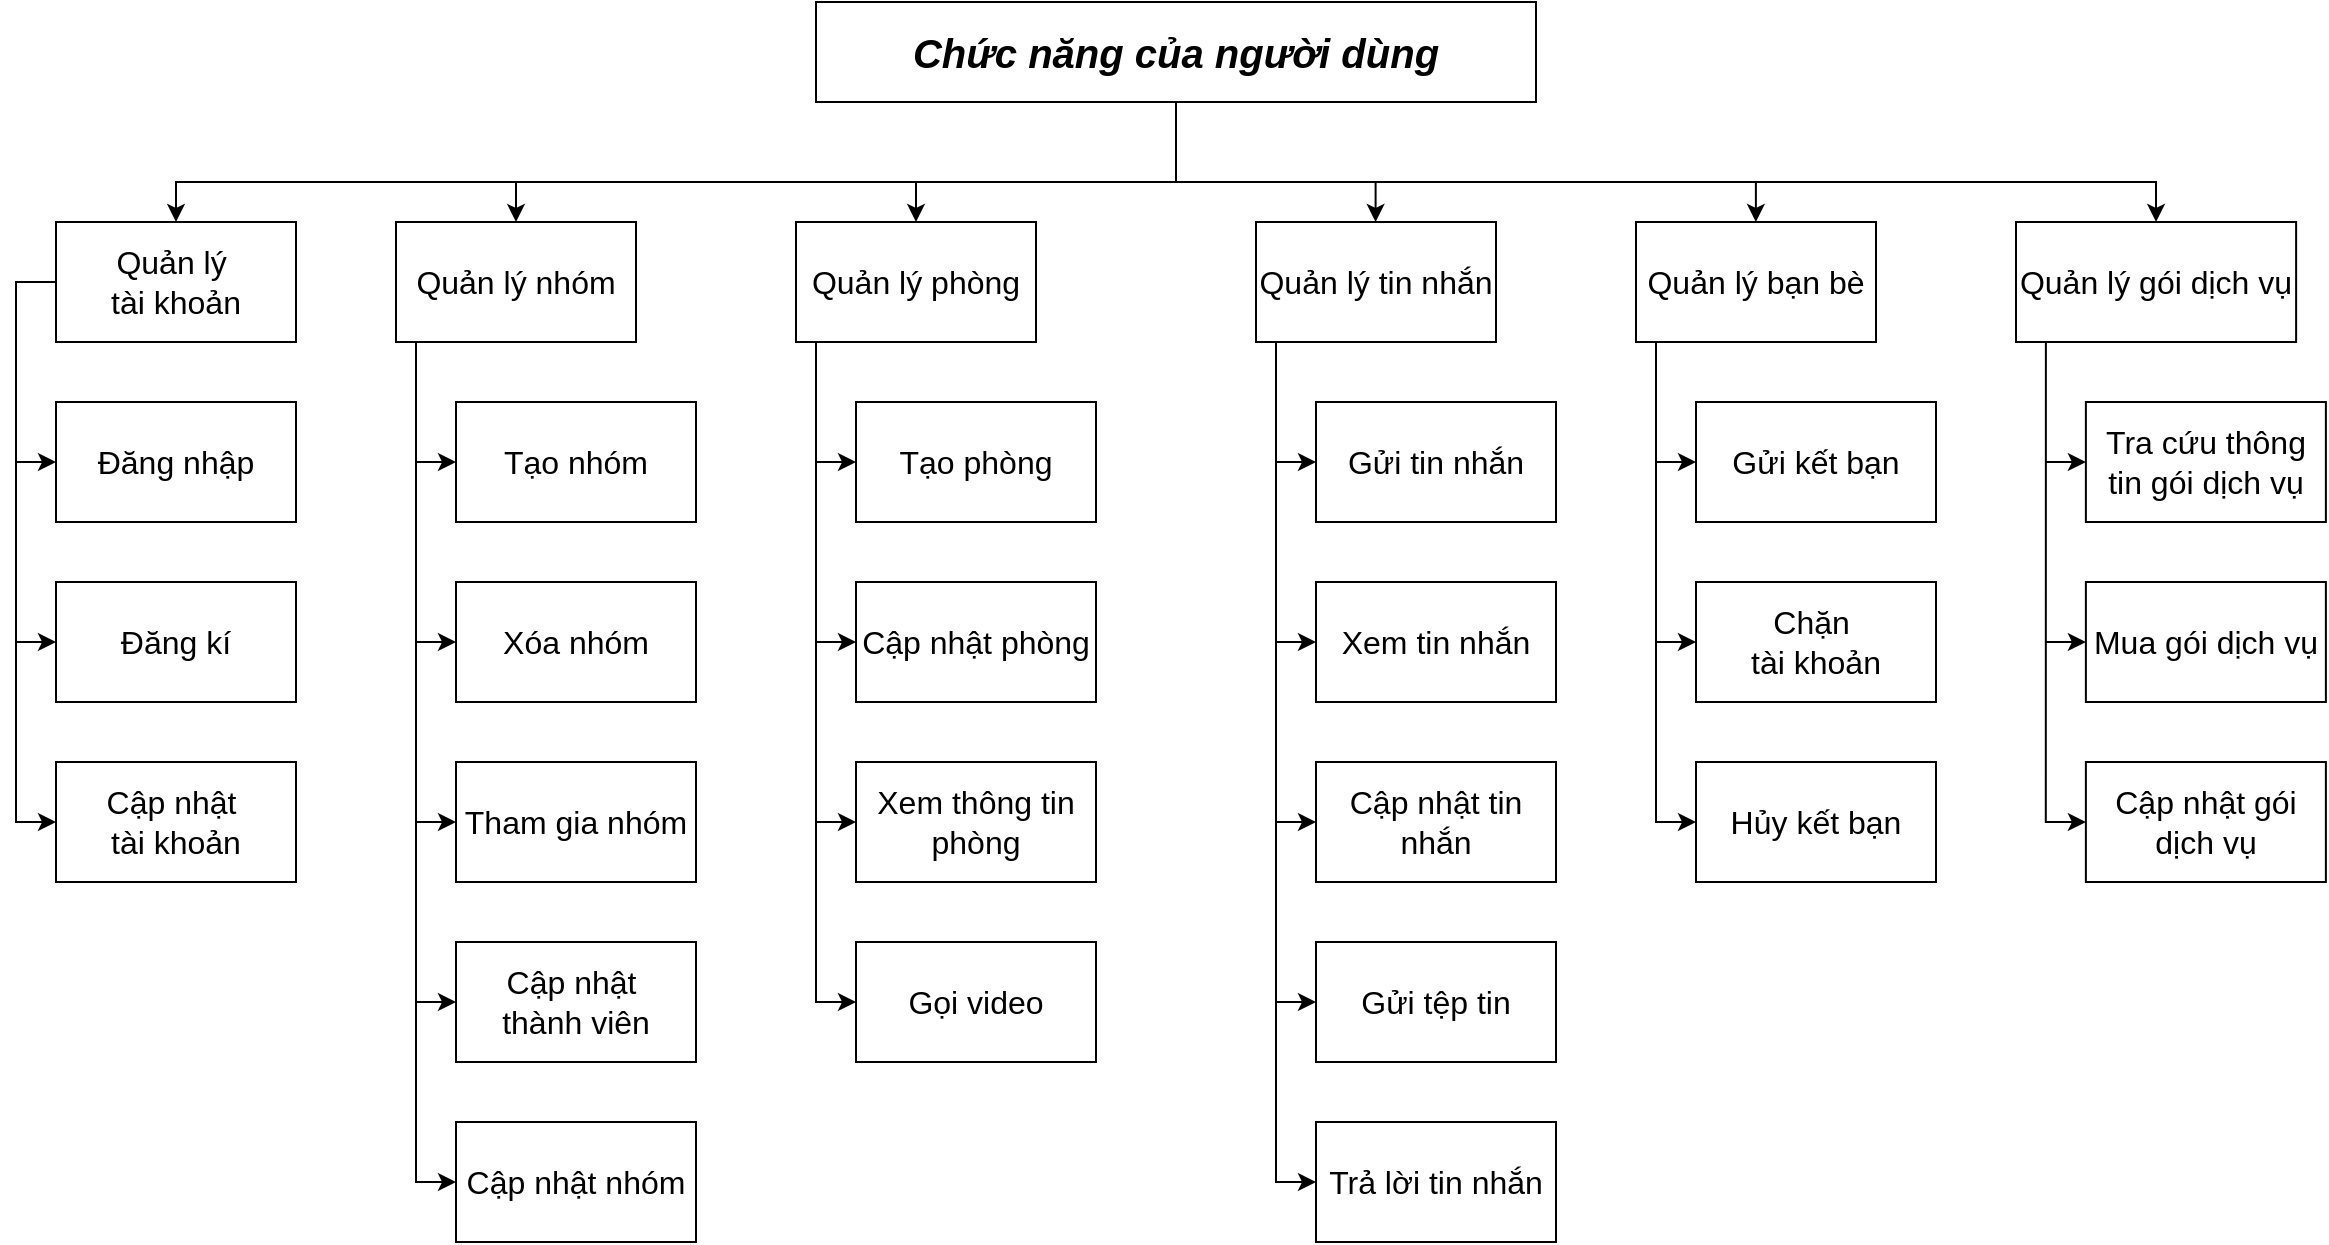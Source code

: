 <mxfile version="24.4.4" type="github">
  <diagram name="Page-1" id="b98fa263-6416-c6ec-5b7d-78bf54ef71d0">
    <mxGraphModel dx="1104" dy="750" grid="1" gridSize="10" guides="1" tooltips="1" connect="1" arrows="1" fold="1" page="1" pageScale="1.5" pageWidth="1169" pageHeight="826" background="none" math="0" shadow="0">
      <root>
        <mxCell id="0" style=";html=1;" />
        <mxCell id="1" style=";html=1;" parent="0" />
        <mxCell id="2t69ATgE38H-RgzgNJfz-4" style="edgeStyle=orthogonalEdgeStyle;rounded=0;orthogonalLoop=1;jettySize=auto;html=1;fontSize=16;" parent="1" source="Tvb6JHg-_AOWFNuAXbLU-2" target="Tvb6JHg-_AOWFNuAXbLU-4" edge="1">
          <mxGeometry relative="1" as="geometry">
            <Array as="points">
              <mxPoint x="600" y="110" />
              <mxPoint x="100" y="110" />
            </Array>
          </mxGeometry>
        </mxCell>
        <mxCell id="Tvb6JHg-_AOWFNuAXbLU-2" value="&lt;span style=&quot;font-size: 20px;&quot;&gt;Chức năng của&amp;nbsp;&lt;/span&gt;người dùng" style="rounded=0;whiteSpace=wrap;html=1;fontSize=20;fontStyle=3" parent="1" vertex="1">
          <mxGeometry x="420" y="20" width="360" height="50" as="geometry" />
        </mxCell>
        <mxCell id="Tvb6JHg-_AOWFNuAXbLU-3" style="edgeStyle=orthogonalEdgeStyle;rounded=0;orthogonalLoop=1;jettySize=auto;html=1;fontSize=16;" parent="1" source="Tvb6JHg-_AOWFNuAXbLU-4" target="Tvb6JHg-_AOWFNuAXbLU-5" edge="1">
          <mxGeometry relative="1" as="geometry">
            <mxPoint x="20" y="450" as="targetPoint" />
            <Array as="points">
              <mxPoint x="20" y="160" />
              <mxPoint x="20" y="430" />
            </Array>
          </mxGeometry>
        </mxCell>
        <mxCell id="Tvb6JHg-_AOWFNuAXbLU-4" value="Quản lý&amp;nbsp;&lt;div&gt;tài khoản &lt;/div&gt;" style="rounded=0;whiteSpace=wrap;html=1;fontSize=16;" parent="1" vertex="1">
          <mxGeometry x="40" y="130" width="120" height="60" as="geometry" />
        </mxCell>
        <mxCell id="Tvb6JHg-_AOWFNuAXbLU-5" value="Cập nhật&amp;nbsp;&lt;div&gt;tài khoản &lt;/div&gt;" style="rounded=0;whiteSpace=wrap;html=1;fontSize=16;" parent="1" vertex="1">
          <mxGeometry x="40" y="400" width="120" height="60" as="geometry" />
        </mxCell>
        <mxCell id="Tvb6JHg-_AOWFNuAXbLU-6" value="Đăng kí" style="rounded=0;whiteSpace=wrap;html=1;fontSize=16;" parent="1" vertex="1">
          <mxGeometry x="40" y="310" width="120" height="60" as="geometry" />
        </mxCell>
        <mxCell id="Tvb6JHg-_AOWFNuAXbLU-7" value="Đăng nhập" style="rounded=0;whiteSpace=wrap;html=1;fontSize=16;" parent="1" vertex="1">
          <mxGeometry x="40" y="220" width="120" height="60" as="geometry" />
        </mxCell>
        <mxCell id="Tvb6JHg-_AOWFNuAXbLU-8" value="" style="endArrow=classic;html=1;rounded=0;entryX=0;entryY=0.5;entryDx=0;entryDy=0;fontSize=16;" parent="1" target="Tvb6JHg-_AOWFNuAXbLU-6" edge="1">
          <mxGeometry width="50" height="50" relative="1" as="geometry">
            <mxPoint x="20" y="340" as="sourcePoint" />
            <mxPoint x="400" y="370" as="targetPoint" />
          </mxGeometry>
        </mxCell>
        <mxCell id="Tvb6JHg-_AOWFNuAXbLU-9" value="" style="endArrow=classic;html=1;rounded=0;entryX=0;entryY=0.5;entryDx=0;entryDy=0;fontSize=16;" parent="1" target="Tvb6JHg-_AOWFNuAXbLU-7" edge="1">
          <mxGeometry width="50" height="50" relative="1" as="geometry">
            <mxPoint x="20" y="250" as="sourcePoint" />
            <mxPoint x="50" y="350" as="targetPoint" />
          </mxGeometry>
        </mxCell>
        <mxCell id="Tvb6JHg-_AOWFNuAXbLU-10" value="Quản lý nhóm" style="rounded=0;whiteSpace=wrap;html=1;fontSize=16;" parent="1" vertex="1">
          <mxGeometry x="210" y="130" width="120" height="60" as="geometry" />
        </mxCell>
        <mxCell id="Tvb6JHg-_AOWFNuAXbLU-11" value="" style="endArrow=classic;html=1;rounded=0;entryX=0.5;entryY=0;entryDx=0;entryDy=0;fontSize=16;" parent="1" target="Tvb6JHg-_AOWFNuAXbLU-10" edge="1">
          <mxGeometry width="50" height="50" relative="1" as="geometry">
            <mxPoint x="270" y="110" as="sourcePoint" />
            <mxPoint x="400" y="110" as="targetPoint" />
          </mxGeometry>
        </mxCell>
        <mxCell id="Tvb6JHg-_AOWFNuAXbLU-12" style="edgeStyle=orthogonalEdgeStyle;rounded=0;orthogonalLoop=1;jettySize=auto;html=1;exitX=0.5;exitY=1;exitDx=0;exitDy=0;entryX=0.5;entryY=0;entryDx=0;entryDy=0;fontSize=16;" parent="1" source="Tvb6JHg-_AOWFNuAXbLU-2" target="Tvb6JHg-_AOWFNuAXbLU-14" edge="1">
          <mxGeometry relative="1" as="geometry">
            <mxPoint x="730" y="120" as="targetPoint" />
            <mxPoint x="452" y="90" as="sourcePoint" />
            <Array as="points">
              <mxPoint x="600" y="70" />
              <mxPoint x="600" y="110" />
              <mxPoint x="1090" y="110" />
            </Array>
          </mxGeometry>
        </mxCell>
        <mxCell id="Tvb6JHg-_AOWFNuAXbLU-13" value="Quản lý bạn bè" style="rounded=0;whiteSpace=wrap;html=1;fontSize=16;" parent="1" vertex="1">
          <mxGeometry x="830" y="130" width="120" height="60" as="geometry" />
        </mxCell>
        <mxCell id="Tvb6JHg-_AOWFNuAXbLU-14" value="Quản lý gói dịch vụ" style="rounded=0;whiteSpace=wrap;html=1;fontSize=16;" parent="1" vertex="1">
          <mxGeometry x="1020" y="130" width="140.06" height="60" as="geometry" />
        </mxCell>
        <mxCell id="Tvb6JHg-_AOWFNuAXbLU-16" style="edgeStyle=orthogonalEdgeStyle;rounded=0;orthogonalLoop=1;jettySize=auto;html=1;entryX=0;entryY=0.5;entryDx=0;entryDy=0;fontSize=16;" parent="1" target="Tvb6JHg-_AOWFNuAXbLU-24" edge="1">
          <mxGeometry relative="1" as="geometry">
            <mxPoint x="240" y="590" as="targetPoint" />
            <mxPoint x="220" y="190" as="sourcePoint" />
            <Array as="points">
              <mxPoint x="220" y="610" />
            </Array>
          </mxGeometry>
        </mxCell>
        <mxCell id="Tvb6JHg-_AOWFNuAXbLU-18" value="Xóa nhóm" style="rounded=0;whiteSpace=wrap;html=1;fontSize=16;" parent="1" vertex="1">
          <mxGeometry x="240" y="310" width="120" height="60" as="geometry" />
        </mxCell>
        <mxCell id="Tvb6JHg-_AOWFNuAXbLU-19" value="Tạo nhóm" style="rounded=0;whiteSpace=wrap;html=1;fontSize=16;" parent="1" vertex="1">
          <mxGeometry x="240" y="220" width="120" height="60" as="geometry" />
        </mxCell>
        <mxCell id="Tvb6JHg-_AOWFNuAXbLU-20" value="" style="endArrow=classic;html=1;rounded=0;entryX=0;entryY=0.5;entryDx=0;entryDy=0;fontSize=16;" parent="1" target="Tvb6JHg-_AOWFNuAXbLU-18" edge="1">
          <mxGeometry width="50" height="50" relative="1" as="geometry">
            <mxPoint x="220" y="340" as="sourcePoint" />
            <mxPoint x="600" y="370" as="targetPoint" />
          </mxGeometry>
        </mxCell>
        <mxCell id="Tvb6JHg-_AOWFNuAXbLU-21" value="" style="endArrow=classic;html=1;rounded=0;entryX=0;entryY=0.5;entryDx=0;entryDy=0;fontSize=16;" parent="1" target="Tvb6JHg-_AOWFNuAXbLU-19" edge="1">
          <mxGeometry width="50" height="50" relative="1" as="geometry">
            <mxPoint x="220" y="250" as="sourcePoint" />
            <mxPoint x="250" y="350" as="targetPoint" />
          </mxGeometry>
        </mxCell>
        <mxCell id="Tvb6JHg-_AOWFNuAXbLU-22" value="Tham gia nhóm" style="rounded=0;whiteSpace=wrap;html=1;fontSize=16;" parent="1" vertex="1">
          <mxGeometry x="240" y="400" width="120" height="60" as="geometry" />
        </mxCell>
        <mxCell id="Tvb6JHg-_AOWFNuAXbLU-23" value="" style="endArrow=classic;html=1;rounded=0;entryX=0;entryY=0.5;entryDx=0;entryDy=0;fontSize=16;" parent="1" target="Tvb6JHg-_AOWFNuAXbLU-22" edge="1">
          <mxGeometry width="50" height="50" relative="1" as="geometry">
            <mxPoint x="220" y="430" as="sourcePoint" />
            <mxPoint x="600" y="460" as="targetPoint" />
          </mxGeometry>
        </mxCell>
        <mxCell id="Tvb6JHg-_AOWFNuAXbLU-24" value="Cập nhật nhóm" style="rounded=0;whiteSpace=wrap;html=1;fontSize=16;" parent="1" vertex="1">
          <mxGeometry x="240" y="580" width="120" height="60" as="geometry" />
        </mxCell>
        <mxCell id="Tvb6JHg-_AOWFNuAXbLU-26" style="edgeStyle=orthogonalEdgeStyle;rounded=0;orthogonalLoop=1;jettySize=auto;html=1;entryX=0;entryY=0.5;entryDx=0;entryDy=0;fontSize=16;" parent="1" target="Tvb6JHg-_AOWFNuAXbLU-27" edge="1">
          <mxGeometry relative="1" as="geometry">
            <mxPoint x="1054.94" y="430" as="targetPoint" />
            <mxPoint x="1034.94" y="190" as="sourcePoint" />
            <Array as="points">
              <mxPoint x="1035" y="430" />
            </Array>
          </mxGeometry>
        </mxCell>
        <mxCell id="Tvb6JHg-_AOWFNuAXbLU-27" value="Cập nhật gói dịch vụ" style="rounded=0;whiteSpace=wrap;html=1;fontSize=16;" parent="1" vertex="1">
          <mxGeometry x="1054.94" y="400" width="120" height="60" as="geometry" />
        </mxCell>
        <mxCell id="Tvb6JHg-_AOWFNuAXbLU-28" value="Tra cứu thông tin gói dịch vụ" style="rounded=0;whiteSpace=wrap;html=1;fontSize=16;" parent="1" vertex="1">
          <mxGeometry x="1054.94" y="220" width="120" height="60" as="geometry" />
        </mxCell>
        <mxCell id="Tvb6JHg-_AOWFNuAXbLU-29" value="" style="endArrow=classic;html=1;rounded=0;entryX=0;entryY=0.5;entryDx=0;entryDy=0;fontSize=16;" parent="1" target="Tvb6JHg-_AOWFNuAXbLU-28" edge="1">
          <mxGeometry width="50" height="50" relative="1" as="geometry">
            <mxPoint x="1034.94" y="250" as="sourcePoint" />
            <mxPoint x="1064.94" y="350" as="targetPoint" />
          </mxGeometry>
        </mxCell>
        <mxCell id="Tvb6JHg-_AOWFNuAXbLU-30" style="edgeStyle=orthogonalEdgeStyle;rounded=0;orthogonalLoop=1;jettySize=auto;html=1;entryX=0;entryY=0.5;entryDx=0;entryDy=0;fontSize=16;" parent="1" target="Tvb6JHg-_AOWFNuAXbLU-31" edge="1">
          <mxGeometry relative="1" as="geometry">
            <mxPoint x="860" y="430" as="targetPoint" />
            <mxPoint x="840" y="190" as="sourcePoint" />
            <Array as="points">
              <mxPoint x="840" y="430" />
            </Array>
          </mxGeometry>
        </mxCell>
        <mxCell id="Tvb6JHg-_AOWFNuAXbLU-31" value="Hủy kết bạn" style="rounded=0;whiteSpace=wrap;html=1;fontSize=16;" parent="1" vertex="1">
          <mxGeometry x="860" y="400" width="120" height="60" as="geometry" />
        </mxCell>
        <mxCell id="Tvb6JHg-_AOWFNuAXbLU-32" value="Gửi kết bạn" style="rounded=0;whiteSpace=wrap;html=1;fontSize=16;" parent="1" vertex="1">
          <mxGeometry x="860" y="220" width="120" height="60" as="geometry" />
        </mxCell>
        <mxCell id="Tvb6JHg-_AOWFNuAXbLU-33" value="" style="endArrow=classic;html=1;rounded=0;entryX=0;entryY=0.5;entryDx=0;entryDy=0;fontSize=16;" parent="1" target="Tvb6JHg-_AOWFNuAXbLU-32" edge="1">
          <mxGeometry width="50" height="50" relative="1" as="geometry">
            <mxPoint x="840" y="250" as="sourcePoint" />
            <mxPoint x="870" y="350" as="targetPoint" />
          </mxGeometry>
        </mxCell>
        <mxCell id="2t69ATgE38H-RgzgNJfz-2" value="" style="endArrow=classic;html=1;rounded=0;entryX=0.5;entryY=0;entryDx=0;entryDy=0;fontSize=16;" parent="1" edge="1">
          <mxGeometry width="50" height="50" relative="1" as="geometry">
            <mxPoint x="889.94" y="110" as="sourcePoint" />
            <mxPoint x="889.94" y="130" as="targetPoint" />
          </mxGeometry>
        </mxCell>
        <mxCell id="2t69ATgE38H-RgzgNJfz-5" value="Quản lý tin nhắn" style="rounded=0;whiteSpace=wrap;html=1;fontSize=16;" parent="1" vertex="1">
          <mxGeometry x="640" y="130" width="120" height="60" as="geometry" />
        </mxCell>
        <mxCell id="2t69ATgE38H-RgzgNJfz-6" style="edgeStyle=orthogonalEdgeStyle;rounded=0;orthogonalLoop=1;jettySize=auto;html=1;entryX=0;entryY=0.5;entryDx=0;entryDy=0;fontSize=16;" parent="1" target="2t69ATgE38H-RgzgNJfz-13" edge="1">
          <mxGeometry relative="1" as="geometry">
            <mxPoint x="670" y="590" as="targetPoint" />
            <mxPoint x="650" y="190" as="sourcePoint" />
            <Array as="points">
              <mxPoint x="650" y="610" />
            </Array>
          </mxGeometry>
        </mxCell>
        <mxCell id="2t69ATgE38H-RgzgNJfz-7" value="Xem tin nhắn" style="rounded=0;whiteSpace=wrap;html=1;fontSize=16;" parent="1" vertex="1">
          <mxGeometry x="670" y="310" width="120" height="60" as="geometry" />
        </mxCell>
        <mxCell id="2t69ATgE38H-RgzgNJfz-8" value="Gửi tin nhắn" style="rounded=0;whiteSpace=wrap;html=1;fontSize=16;" parent="1" vertex="1">
          <mxGeometry x="670" y="220" width="120" height="60" as="geometry" />
        </mxCell>
        <mxCell id="2t69ATgE38H-RgzgNJfz-9" value="" style="endArrow=classic;html=1;rounded=0;entryX=0;entryY=0.5;entryDx=0;entryDy=0;fontSize=16;" parent="1" target="2t69ATgE38H-RgzgNJfz-7" edge="1">
          <mxGeometry width="50" height="50" relative="1" as="geometry">
            <mxPoint x="650" y="340" as="sourcePoint" />
            <mxPoint x="1030" y="370" as="targetPoint" />
          </mxGeometry>
        </mxCell>
        <mxCell id="2t69ATgE38H-RgzgNJfz-10" value="" style="endArrow=classic;html=1;rounded=0;entryX=0;entryY=0.5;entryDx=0;entryDy=0;fontSize=16;" parent="1" target="2t69ATgE38H-RgzgNJfz-8" edge="1">
          <mxGeometry width="50" height="50" relative="1" as="geometry">
            <mxPoint x="650" y="250" as="sourcePoint" />
            <mxPoint x="680" y="350" as="targetPoint" />
          </mxGeometry>
        </mxCell>
        <mxCell id="2t69ATgE38H-RgzgNJfz-11" value="Cập nhật tin nhắn" style="rounded=0;whiteSpace=wrap;html=1;fontSize=16;" parent="1" vertex="1">
          <mxGeometry x="670" y="400" width="120" height="60" as="geometry" />
        </mxCell>
        <mxCell id="2t69ATgE38H-RgzgNJfz-12" value="" style="endArrow=classic;html=1;rounded=0;entryX=0;entryY=0.5;entryDx=0;entryDy=0;fontSize=16;" parent="1" target="2t69ATgE38H-RgzgNJfz-11" edge="1">
          <mxGeometry width="50" height="50" relative="1" as="geometry">
            <mxPoint x="650" y="430" as="sourcePoint" />
            <mxPoint x="1030" y="460" as="targetPoint" />
          </mxGeometry>
        </mxCell>
        <mxCell id="2t69ATgE38H-RgzgNJfz-13" value="Trả lời tin nhắn" style="rounded=0;whiteSpace=wrap;html=1;fontSize=16;" parent="1" vertex="1">
          <mxGeometry x="670" y="580" width="120" height="60" as="geometry" />
        </mxCell>
        <mxCell id="2t69ATgE38H-RgzgNJfz-14" value="Gửi tệp tin" style="rounded=0;whiteSpace=wrap;html=1;fontSize=16;" parent="1" vertex="1">
          <mxGeometry x="670" y="490" width="120" height="60" as="geometry" />
        </mxCell>
        <mxCell id="2t69ATgE38H-RgzgNJfz-15" value="" style="endArrow=classic;html=1;rounded=0;entryX=0;entryY=0.5;entryDx=0;entryDy=0;fontSize=16;" parent="1" target="2t69ATgE38H-RgzgNJfz-14" edge="1">
          <mxGeometry width="50" height="50" relative="1" as="geometry">
            <mxPoint x="650" y="520" as="sourcePoint" />
            <mxPoint x="1030" y="550" as="targetPoint" />
          </mxGeometry>
        </mxCell>
        <mxCell id="2t69ATgE38H-RgzgNJfz-19" value="" style="endArrow=classic;html=1;rounded=0;entryX=0.5;entryY=0;entryDx=0;entryDy=0;fontSize=16;" parent="1" edge="1">
          <mxGeometry width="50" height="50" relative="1" as="geometry">
            <mxPoint x="699.8" y="110" as="sourcePoint" />
            <mxPoint x="699.8" y="130" as="targetPoint" />
          </mxGeometry>
        </mxCell>
        <mxCell id="2t69ATgE38H-RgzgNJfz-20" value="Quản lý phòng" style="rounded=0;whiteSpace=wrap;html=1;fontSize=16;" parent="1" vertex="1">
          <mxGeometry x="410" y="130" width="120" height="60" as="geometry" />
        </mxCell>
        <mxCell id="2t69ATgE38H-RgzgNJfz-21" value="" style="endArrow=classic;html=1;rounded=0;entryX=0.5;entryY=0;entryDx=0;entryDy=0;fontSize=16;" parent="1" target="2t69ATgE38H-RgzgNJfz-20" edge="1">
          <mxGeometry width="50" height="50" relative="1" as="geometry">
            <mxPoint x="470" y="110" as="sourcePoint" />
            <mxPoint x="600" y="110" as="targetPoint" />
          </mxGeometry>
        </mxCell>
        <mxCell id="2t69ATgE38H-RgzgNJfz-22" style="edgeStyle=orthogonalEdgeStyle;rounded=0;orthogonalLoop=1;jettySize=auto;html=1;entryX=0;entryY=0.5;entryDx=0;entryDy=0;fontSize=16;" parent="1" target="2t69ATgE38H-RgzgNJfz-29" edge="1">
          <mxGeometry relative="1" as="geometry">
            <mxPoint x="440" y="590" as="targetPoint" />
            <mxPoint x="420" y="190" as="sourcePoint" />
            <Array as="points">
              <mxPoint x="420" y="520" />
            </Array>
          </mxGeometry>
        </mxCell>
        <mxCell id="2t69ATgE38H-RgzgNJfz-23" value="Cập nhật phòng" style="rounded=0;whiteSpace=wrap;html=1;fontSize=16;" parent="1" vertex="1">
          <mxGeometry x="440" y="310" width="120" height="60" as="geometry" />
        </mxCell>
        <mxCell id="2t69ATgE38H-RgzgNJfz-24" value="Tạo phòng" style="rounded=0;whiteSpace=wrap;html=1;fontSize=16;" parent="1" vertex="1">
          <mxGeometry x="440" y="220" width="120" height="60" as="geometry" />
        </mxCell>
        <mxCell id="2t69ATgE38H-RgzgNJfz-25" value="" style="endArrow=classic;html=1;rounded=0;entryX=0;entryY=0.5;entryDx=0;entryDy=0;fontSize=16;" parent="1" target="2t69ATgE38H-RgzgNJfz-23" edge="1">
          <mxGeometry width="50" height="50" relative="1" as="geometry">
            <mxPoint x="420" y="340" as="sourcePoint" />
            <mxPoint x="800" y="370" as="targetPoint" />
          </mxGeometry>
        </mxCell>
        <mxCell id="2t69ATgE38H-RgzgNJfz-26" value="" style="endArrow=classic;html=1;rounded=0;entryX=0;entryY=0.5;entryDx=0;entryDy=0;fontSize=16;" parent="1" target="2t69ATgE38H-RgzgNJfz-24" edge="1">
          <mxGeometry width="50" height="50" relative="1" as="geometry">
            <mxPoint x="420" y="250" as="sourcePoint" />
            <mxPoint x="450" y="350" as="targetPoint" />
          </mxGeometry>
        </mxCell>
        <mxCell id="2t69ATgE38H-RgzgNJfz-27" value="Xem thông tin phòng" style="rounded=0;whiteSpace=wrap;html=1;fontSize=16;" parent="1" vertex="1">
          <mxGeometry x="440" y="400" width="120" height="60" as="geometry" />
        </mxCell>
        <mxCell id="2t69ATgE38H-RgzgNJfz-28" value="" style="endArrow=classic;html=1;rounded=0;entryX=0;entryY=0.5;entryDx=0;entryDy=0;fontSize=16;" parent="1" target="2t69ATgE38H-RgzgNJfz-27" edge="1">
          <mxGeometry width="50" height="50" relative="1" as="geometry">
            <mxPoint x="420" y="430" as="sourcePoint" />
            <mxPoint x="800" y="460" as="targetPoint" />
          </mxGeometry>
        </mxCell>
        <mxCell id="2t69ATgE38H-RgzgNJfz-29" value="Gọi video" style="rounded=0;whiteSpace=wrap;html=1;fontSize=16;" parent="1" vertex="1">
          <mxGeometry x="440" y="490" width="120" height="60" as="geometry" />
        </mxCell>
        <mxCell id="2t69ATgE38H-RgzgNJfz-32" value="Chặn&amp;nbsp;&lt;div&gt;tài khoản &lt;/div&gt;" style="rounded=0;whiteSpace=wrap;html=1;fontSize=16;" parent="1" vertex="1">
          <mxGeometry x="860" y="310" width="120" height="60" as="geometry" />
        </mxCell>
        <mxCell id="2t69ATgE38H-RgzgNJfz-33" value="" style="endArrow=classic;html=1;rounded=0;entryX=0;entryY=0.5;entryDx=0;entryDy=0;fontSize=16;" parent="1" target="2t69ATgE38H-RgzgNJfz-32" edge="1">
          <mxGeometry width="50" height="50" relative="1" as="geometry">
            <mxPoint x="840" y="340" as="sourcePoint" />
            <mxPoint x="870" y="440" as="targetPoint" />
          </mxGeometry>
        </mxCell>
        <mxCell id="2t69ATgE38H-RgzgNJfz-34" value="Mua gói dịch vụ" style="rounded=0;whiteSpace=wrap;html=1;fontSize=16;" parent="1" vertex="1">
          <mxGeometry x="1054.94" y="310" width="120" height="60" as="geometry" />
        </mxCell>
        <mxCell id="2t69ATgE38H-RgzgNJfz-35" value="" style="endArrow=classic;html=1;rounded=0;entryX=0;entryY=0.5;entryDx=0;entryDy=0;fontSize=16;" parent="1" target="2t69ATgE38H-RgzgNJfz-34" edge="1">
          <mxGeometry width="50" height="50" relative="1" as="geometry">
            <mxPoint x="1034.94" y="340" as="sourcePoint" />
            <mxPoint x="1064.94" y="440" as="targetPoint" />
          </mxGeometry>
        </mxCell>
        <mxCell id="2t69ATgE38H-RgzgNJfz-39" value="Cập nhật&amp;nbsp;&lt;div&gt;thành viên&lt;/div&gt;" style="rounded=0;whiteSpace=wrap;html=1;fontSize=16;" parent="1" vertex="1">
          <mxGeometry x="240" y="490" width="120" height="60" as="geometry" />
        </mxCell>
        <mxCell id="2t69ATgE38H-RgzgNJfz-40" value="" style="endArrow=classic;html=1;rounded=0;entryX=0;entryY=0.5;entryDx=0;entryDy=0;fontSize=16;" parent="1" target="2t69ATgE38H-RgzgNJfz-39" edge="1">
          <mxGeometry width="50" height="50" relative="1" as="geometry">
            <mxPoint x="220" y="520" as="sourcePoint" />
            <mxPoint x="600" y="550" as="targetPoint" />
          </mxGeometry>
        </mxCell>
      </root>
    </mxGraphModel>
  </diagram>
</mxfile>
